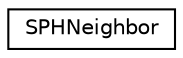 digraph G
{
  edge [fontname="Helvetica",fontsize="10",labelfontname="Helvetica",labelfontsize="10"];
  node [fontname="Helvetica",fontsize="10",shape=record];
  rankdir=LR;
  Node1 [label="SPHNeighbor",height=0.2,width=0.4,color="black", fillcolor="white", style="filled",URL="$d0/db0/structSPHNeighbor.html"];
}
